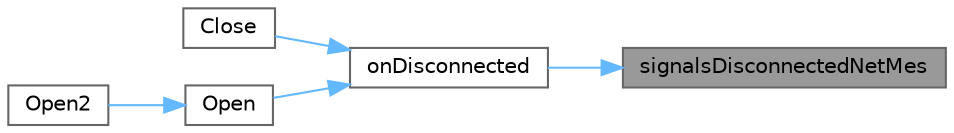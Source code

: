 digraph "signalsDisconnectedNetMes"
{
 // LATEX_PDF_SIZE
  bgcolor="transparent";
  edge [fontname=Helvetica,fontsize=10,labelfontname=Helvetica,labelfontsize=10];
  node [fontname=Helvetica,fontsize=10,shape=box,height=0.2,width=0.4];
  rankdir="RL";
  Node1 [id="Node000001",label="signalsDisconnectedNetMes",height=0.2,width=0.4,color="gray40", fillcolor="grey60", style="filled", fontcolor="black",tooltip="处理一个连接关闭"];
  Node1 -> Node2 [id="edge1_Node000001_Node000002",dir="back",color="steelblue1",style="solid",tooltip=" "];
  Node2 [id="Node000002",label="onDisconnected",height=0.2,width=0.4,color="grey40", fillcolor="white", style="filled",URL="$class_c_web_socket_client.html#a29aeafb7a1d3ec392788d1ccf4c12794",tooltip="处理连接关闭"];
  Node2 -> Node3 [id="edge2_Node000002_Node000003",dir="back",color="steelblue1",style="solid",tooltip=" "];
  Node3 [id="Node000003",label="Close",height=0.2,width=0.4,color="grey40", fillcolor="white", style="filled",URL="$class_c_web_socket_client.html#a8700f41100bbdeb13d0ad1fe6ab20496",tooltip="关闭连接"];
  Node2 -> Node4 [id="edge3_Node000002_Node000004",dir="back",color="steelblue1",style="solid",tooltip=" "];
  Node4 [id="Node000004",label="Open",height=0.2,width=0.4,color="grey40", fillcolor="white", style="filled",URL="$class_c_web_socket_client.html#a30caf2516d5886881522b55fe9168bd2",tooltip="打开指定地址的网络连接"];
  Node4 -> Node5 [id="edge4_Node000004_Node000005",dir="back",color="steelblue1",style="solid",tooltip=" "];
  Node5 [id="Node000005",label="Open2",height=0.2,width=0.4,color="grey40", fillcolor="white", style="filled",URL="$class_c_web_socket_client.html#af28b99e86e383edc1bc190f65aae3176",tooltip="打开指定地址的网络连接"];
}
